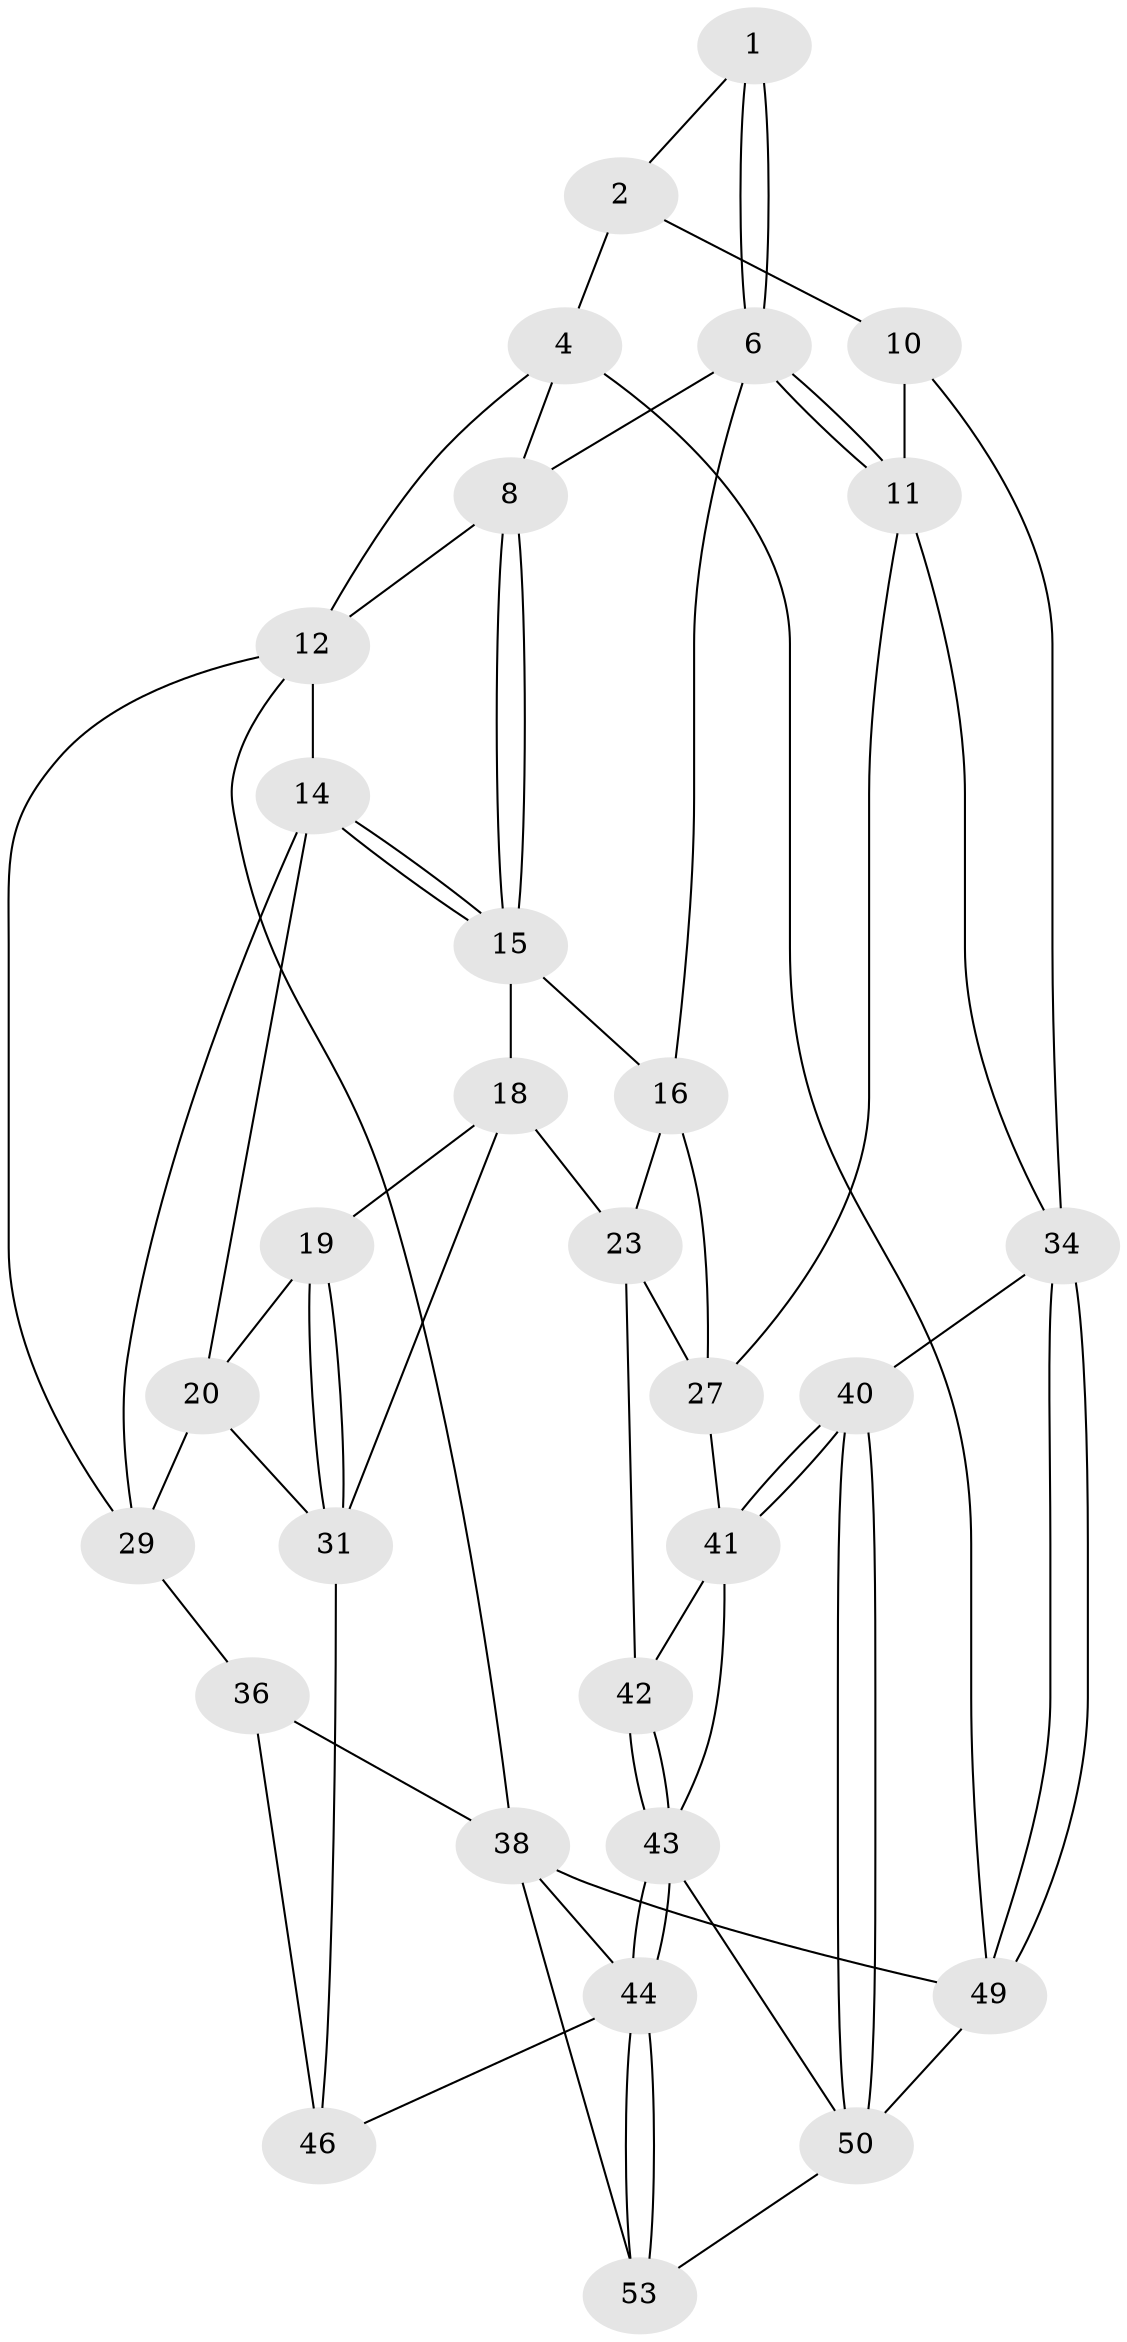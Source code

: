 // Generated by graph-tools (version 1.1) at 2025/52/02/27/25 19:52:43]
// undirected, 30 vertices, 67 edges
graph export_dot {
graph [start="1"]
  node [color=gray90,style=filled];
  1 [pos="+0.7258512494908819+0"];
  2 [pos="+0.8993272468140269+0.06728407092527919",super="+3"];
  4 [pos="+1+0",super="+5"];
  6 [pos="+0.7436835605378338+0.23100338615331933",super="+7"];
  8 [pos="+0.48431370988018846+0",super="+9"];
  10 [pos="+0.9814706333993748+0.21405944486981823",super="+28"];
  11 [pos="+0.7819295214614916+0.27786892305019223",super="+26"];
  12 [pos="+0+0",super="+13"];
  14 [pos="+0.12457930844303415+0.20361527309864322",super="+21"];
  15 [pos="+0.29889296583429686+0.18507061641254133",super="+17"];
  16 [pos="+0.5018811860667206+0.28099547221183263",super="+22"];
  18 [pos="+0.3598650945052397+0.26804866376188163",super="+25"];
  19 [pos="+0.26075810652517806+0.3726863697025432"];
  20 [pos="+0.19388878485288877+0.3474992251341283",super="+32"];
  23 [pos="+0.5145832138997448+0.3938971167722708",super="+24"];
  27 [pos="+0.7477483615388144+0.33713467664157837",super="+39"];
  29 [pos="+0.056431508090641375+0.4382354423764927",super="+30"];
  31 [pos="+0.29855000681291816+0.4148082331636674",super="+33"];
  34 [pos="+1+0.46397785245557904",super="+35"];
  36 [pos="+0+0.5874989404896714",super="+37"];
  38 [pos="+0+1",super="+54"];
  40 [pos="+0.810157811345349+0.5910276226131251"];
  41 [pos="+0.6389320046915591+0.5572876320584327",super="+48"];
  42 [pos="+0.4854960891358681+0.5697317595941518"];
  43 [pos="+0.40541079381155437+0.6796628533098206",super="+51"];
  44 [pos="+0.3537585045691265+0.7182924040714267",super="+45"];
  46 [pos="+0.2859221299278169+0.6954626095681687",super="+47"];
  49 [pos="+1+1"];
  50 [pos="+0.8860698094382092+0.9390071923492451",super="+52"];
  53 [pos="+0.558828450386594+1"];
  1 -- 2;
  1 -- 6;
  1 -- 6;
  2 -- 10 [weight=2];
  2 -- 4;
  4 -- 12;
  4 -- 49;
  4 -- 8;
  6 -- 11;
  6 -- 11;
  6 -- 8;
  6 -- 16;
  8 -- 15;
  8 -- 15;
  8 -- 12;
  10 -- 11;
  10 -- 34;
  11 -- 27;
  11 -- 34;
  12 -- 38;
  12 -- 29;
  12 -- 14;
  14 -- 15;
  14 -- 15;
  14 -- 20;
  14 -- 29;
  15 -- 16;
  15 -- 18;
  16 -- 27;
  16 -- 23;
  18 -- 19;
  18 -- 31;
  18 -- 23;
  19 -- 20;
  19 -- 31;
  19 -- 31;
  20 -- 29;
  20 -- 31;
  23 -- 42;
  23 -- 27;
  27 -- 41;
  29 -- 36;
  31 -- 46;
  34 -- 49;
  34 -- 49;
  34 -- 40;
  36 -- 46 [weight=2];
  36 -- 38;
  38 -- 49;
  38 -- 53;
  38 -- 44;
  40 -- 41;
  40 -- 41;
  40 -- 50;
  40 -- 50;
  41 -- 42;
  41 -- 43;
  42 -- 43;
  42 -- 43;
  43 -- 44;
  43 -- 44;
  43 -- 50;
  44 -- 53;
  44 -- 53;
  44 -- 46;
  49 -- 50;
  50 -- 53;
}

